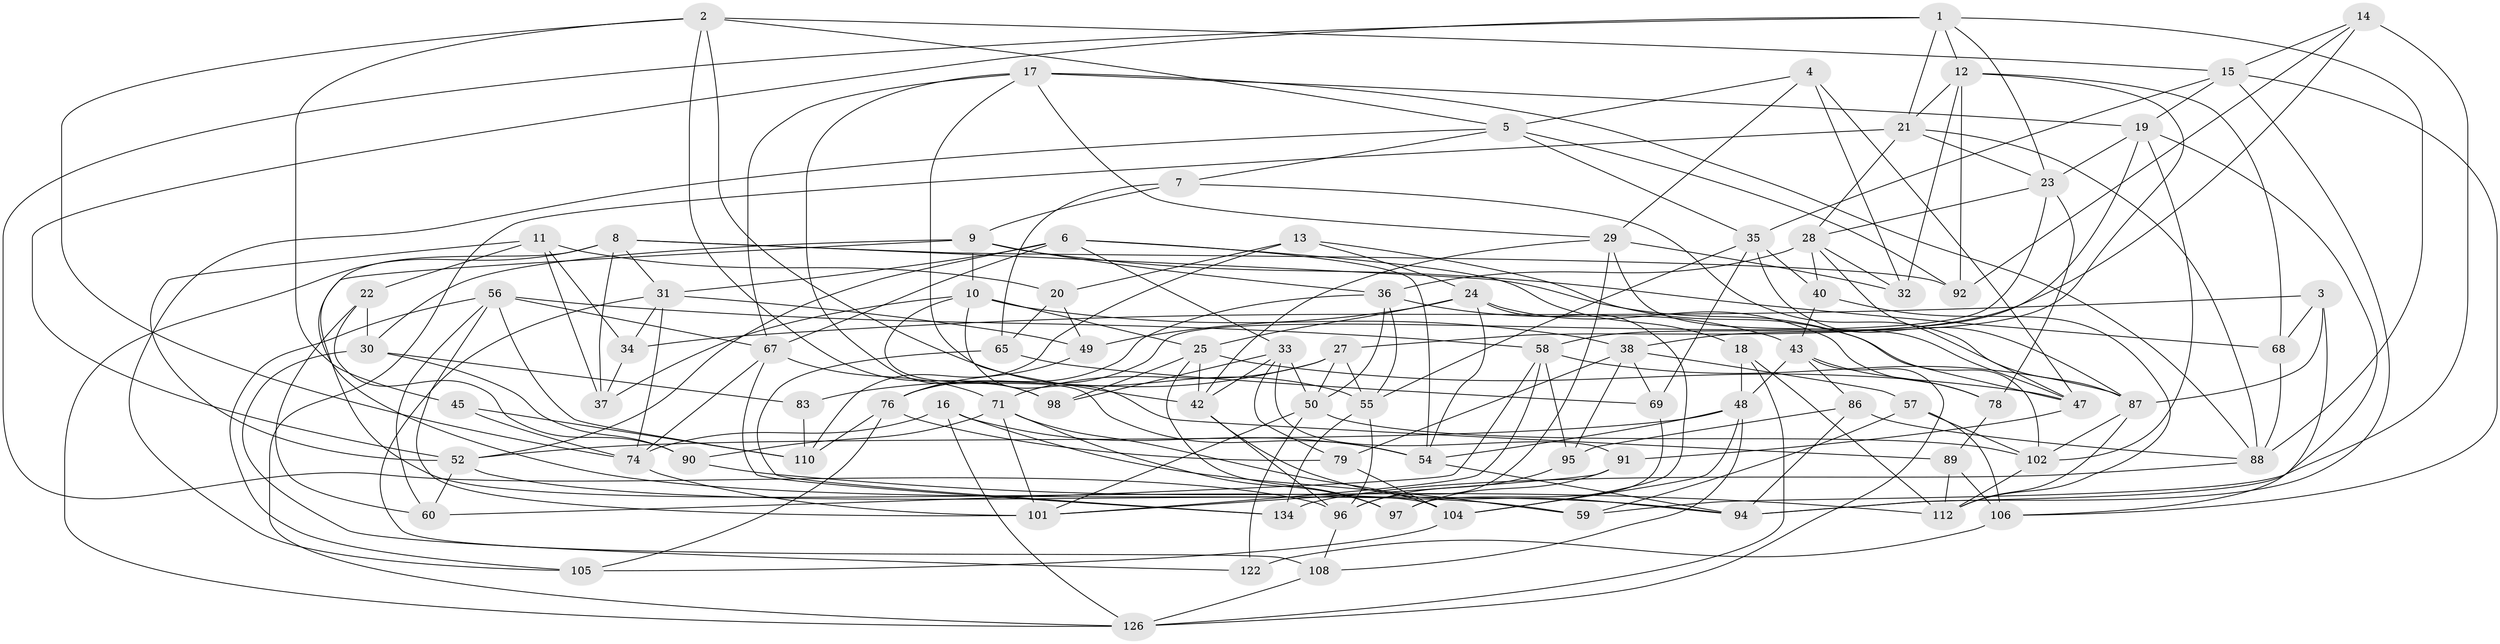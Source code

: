 // original degree distribution, {4: 1.0}
// Generated by graph-tools (version 1.1) at 2025/42/03/06/25 10:42:21]
// undirected, 86 vertices, 218 edges
graph export_dot {
graph [start="1"]
  node [color=gray90,style=filled];
  1 [super="+113"];
  2 [super="+44"];
  3;
  4;
  5 [super="+70"];
  6 [super="+80"];
  7;
  8 [super="+115"];
  9 [super="+39"];
  10 [super="+41"];
  11 [super="+77"];
  12 [super="+26"];
  13;
  14;
  15 [super="+82"];
  16;
  17 [super="+53"];
  18;
  19 [super="+129"];
  20;
  21 [super="+124"];
  22 [super="+84"];
  23 [super="+64"];
  24 [super="+73"];
  25 [super="+123"];
  27 [super="+72"];
  28 [super="+46"];
  29 [super="+109"];
  30 [super="+136"];
  31 [super="+93"];
  32;
  33 [super="+51"];
  34;
  35 [super="+107"];
  36 [super="+62"];
  37;
  38 [super="+85"];
  40;
  42 [super="+81"];
  43 [super="+117"];
  45;
  47 [super="+111"];
  48 [super="+100"];
  49;
  50 [super="+66"];
  52 [super="+63"];
  54 [super="+127"];
  55 [super="+118"];
  56 [super="+61"];
  57;
  58 [super="+119"];
  59;
  60;
  65;
  67 [super="+75"];
  68;
  69;
  71 [super="+128"];
  74 [super="+131"];
  76 [super="+116"];
  78;
  79;
  83;
  86;
  87 [super="+99"];
  88 [super="+137"];
  89;
  90;
  91;
  92;
  94 [super="+114"];
  95;
  96 [super="+135"];
  97;
  98;
  101 [super="+103"];
  102 [super="+130"];
  104 [super="+120"];
  105;
  106 [super="+121"];
  108;
  110 [super="+132"];
  112 [super="+125"];
  122;
  126 [super="+133"];
  134;
  1 -- 52;
  1 -- 12;
  1 -- 21;
  1 -- 88;
  1 -- 96;
  1 -- 23;
  2 -- 45;
  2 -- 98;
  2 -- 55;
  2 -- 74;
  2 -- 5;
  2 -- 15;
  3 -- 87;
  3 -- 34;
  3 -- 68;
  3 -- 106;
  4 -- 29;
  4 -- 32;
  4 -- 5;
  4 -- 47;
  5 -- 35;
  5 -- 92;
  5 -- 105;
  5 -- 7;
  6 -- 18;
  6 -- 67;
  6 -- 54;
  6 -- 33;
  6 -- 52;
  6 -- 31;
  7 -- 87;
  7 -- 65;
  7 -- 9;
  8 -- 37;
  8 -- 47;
  8 -- 126;
  8 -- 92;
  8 -- 31;
  8 -- 94;
  9 -- 68;
  9 -- 104;
  9 -- 10;
  9 -- 36;
  9 -- 30;
  10 -- 37;
  10 -- 89;
  10 -- 38;
  10 -- 54;
  10 -- 25;
  11 -- 22 [weight=2];
  11 -- 20;
  11 -- 34;
  11 -- 37;
  11 -- 52;
  12 -- 32;
  12 -- 21;
  12 -- 92;
  12 -- 38;
  12 -- 68;
  13 -- 110;
  13 -- 102;
  13 -- 20;
  13 -- 24;
  14 -- 92;
  14 -- 59;
  14 -- 27;
  14 -- 15;
  15 -- 94;
  15 -- 106;
  15 -- 19;
  15 -- 35;
  16 -- 74;
  16 -- 59;
  16 -- 126;
  16 -- 54;
  17 -- 29;
  17 -- 88;
  17 -- 19;
  17 -- 42;
  17 -- 67;
  17 -- 98;
  18 -- 48;
  18 -- 126;
  18 -- 112;
  19 -- 23;
  19 -- 58;
  19 -- 94;
  19 -- 102;
  20 -- 65;
  20 -- 49;
  21 -- 23;
  21 -- 88;
  21 -- 126;
  21 -- 28;
  22 -- 60;
  22 -- 90;
  22 -- 30 [weight=2];
  23 -- 28;
  23 -- 78;
  23 -- 76;
  24 -- 104;
  24 -- 49;
  24 -- 78;
  24 -- 54;
  24 -- 25;
  25 -- 97;
  25 -- 98;
  25 -- 47;
  25 -- 42;
  27 -- 83 [weight=2];
  27 -- 50;
  27 -- 71;
  27 -- 55;
  28 -- 36;
  28 -- 40;
  28 -- 32;
  28 -- 47;
  29 -- 96;
  29 -- 32;
  29 -- 42;
  29 -- 47;
  30 -- 83;
  30 -- 90;
  30 -- 122;
  31 -- 49;
  31 -- 74;
  31 -- 34;
  31 -- 108;
  33 -- 79;
  33 -- 98;
  33 -- 42;
  33 -- 91;
  33 -- 50;
  34 -- 37;
  35 -- 69;
  35 -- 40;
  35 -- 87;
  35 -- 55;
  36 -- 55;
  36 -- 50;
  36 -- 43;
  36 -- 76;
  38 -- 95;
  38 -- 57;
  38 -- 69;
  38 -- 79;
  40 -- 112;
  40 -- 43;
  42 -- 96;
  42 -- 94;
  43 -- 48;
  43 -- 78;
  43 -- 126;
  43 -- 86;
  45 -- 110 [weight=2];
  45 -- 74;
  47 -- 91;
  48 -- 108;
  48 -- 52;
  48 -- 104;
  48 -- 54;
  49 -- 76;
  50 -- 102;
  50 -- 101;
  50 -- 122;
  52 -- 59;
  52 -- 60;
  54 -- 94;
  55 -- 96;
  55 -- 134;
  56 -- 58;
  56 -- 110;
  56 -- 101;
  56 -- 105;
  56 -- 67;
  56 -- 60;
  57 -- 106;
  57 -- 59;
  57 -- 102;
  58 -- 101;
  58 -- 60;
  58 -- 87;
  58 -- 95;
  65 -- 69;
  65 -- 134;
  67 -- 71;
  67 -- 134;
  67 -- 74;
  68 -- 88;
  69 -- 97;
  71 -- 101;
  71 -- 90;
  71 -- 97;
  71 -- 104;
  74 -- 101;
  76 -- 110;
  76 -- 105;
  76 -- 79;
  78 -- 89;
  79 -- 104;
  83 -- 110;
  86 -- 88;
  86 -- 95;
  86 -- 94;
  87 -- 112;
  87 -- 102;
  88 -- 134;
  89 -- 106;
  89 -- 112;
  90 -- 112;
  91 -- 97;
  91 -- 101;
  95 -- 96;
  96 -- 108;
  102 -- 112;
  104 -- 105;
  106 -- 122 [weight=2];
  108 -- 126;
}
